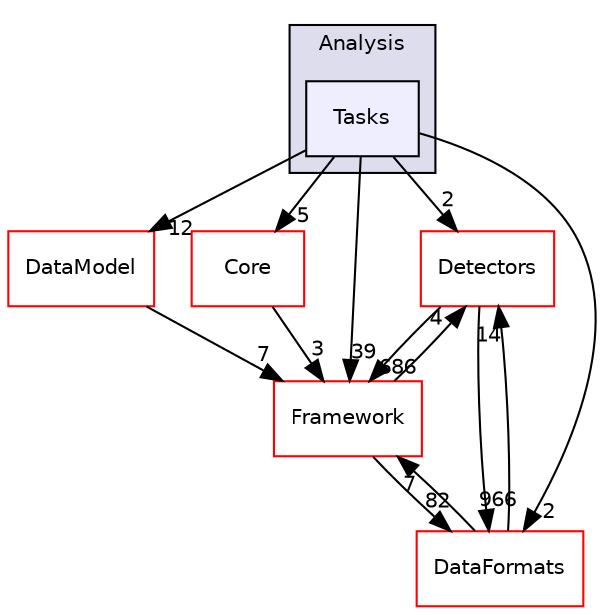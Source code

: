 digraph "/home/travis/build/AliceO2Group/AliceO2/Analysis/Tasks" {
  bgcolor=transparent;
  compound=true
  node [ fontsize="10", fontname="Helvetica"];
  edge [ labelfontsize="10", labelfontname="Helvetica"];
  subgraph clusterdir_19b17cb436010079e3d017a29cb7858f {
    graph [ bgcolor="#ddddee", pencolor="black", label="Analysis" fontname="Helvetica", fontsize="10", URL="dir_19b17cb436010079e3d017a29cb7858f.html"]
  dir_eff7324435ca3301414fec6c28c4adf5 [shape=box, label="Tasks", style="filled", fillcolor="#eeeeff", pencolor="black", URL="dir_eff7324435ca3301414fec6c28c4adf5.html"];
  }
  dir_051dca18e802f8e9474f2e30d29c04e0 [shape=box label="Detectors" color="red" URL="dir_051dca18e802f8e9474f2e30d29c04e0.html"];
  dir_f41dd59f861c855ea21b0dc3111cb7b0 [shape=box label="DataModel" color="red" URL="dir_f41dd59f861c855ea21b0dc3111cb7b0.html"];
  dir_8d04f135a1eb0fdc4d561ef87bbea216 [shape=box label="Core" color="red" URL="dir_8d04f135a1eb0fdc4d561ef87bbea216.html"];
  dir_bcbb2cf9a3d3d83e5515c82071a07177 [shape=box label="Framework" color="red" URL="dir_bcbb2cf9a3d3d83e5515c82071a07177.html"];
  dir_2171f7ec022c5423887b07c69b2f5b48 [shape=box label="DataFormats" color="red" URL="dir_2171f7ec022c5423887b07c69b2f5b48.html"];
  dir_051dca18e802f8e9474f2e30d29c04e0->dir_bcbb2cf9a3d3d83e5515c82071a07177 [headlabel="686", labeldistance=1.5 headhref="dir_000039_000013.html"];
  dir_051dca18e802f8e9474f2e30d29c04e0->dir_2171f7ec022c5423887b07c69b2f5b48 [headlabel="966", labeldistance=1.5 headhref="dir_000039_000076.html"];
  dir_f41dd59f861c855ea21b0dc3111cb7b0->dir_bcbb2cf9a3d3d83e5515c82071a07177 [headlabel="7", labeldistance=1.5 headhref="dir_000009_000013.html"];
  dir_eff7324435ca3301414fec6c28c4adf5->dir_051dca18e802f8e9474f2e30d29c04e0 [headlabel="2", labeldistance=1.5 headhref="dir_000016_000039.html"];
  dir_eff7324435ca3301414fec6c28c4adf5->dir_f41dd59f861c855ea21b0dc3111cb7b0 [headlabel="12", labeldistance=1.5 headhref="dir_000016_000009.html"];
  dir_eff7324435ca3301414fec6c28c4adf5->dir_8d04f135a1eb0fdc4d561ef87bbea216 [headlabel="5", labeldistance=1.5 headhref="dir_000016_000005.html"];
  dir_eff7324435ca3301414fec6c28c4adf5->dir_bcbb2cf9a3d3d83e5515c82071a07177 [headlabel="39", labeldistance=1.5 headhref="dir_000016_000013.html"];
  dir_eff7324435ca3301414fec6c28c4adf5->dir_2171f7ec022c5423887b07c69b2f5b48 [headlabel="2", labeldistance=1.5 headhref="dir_000016_000076.html"];
  dir_8d04f135a1eb0fdc4d561ef87bbea216->dir_bcbb2cf9a3d3d83e5515c82071a07177 [headlabel="3", labeldistance=1.5 headhref="dir_000005_000013.html"];
  dir_bcbb2cf9a3d3d83e5515c82071a07177->dir_051dca18e802f8e9474f2e30d29c04e0 [headlabel="4", labeldistance=1.5 headhref="dir_000013_000039.html"];
  dir_bcbb2cf9a3d3d83e5515c82071a07177->dir_2171f7ec022c5423887b07c69b2f5b48 [headlabel="82", labeldistance=1.5 headhref="dir_000013_000076.html"];
  dir_2171f7ec022c5423887b07c69b2f5b48->dir_051dca18e802f8e9474f2e30d29c04e0 [headlabel="14", labeldistance=1.5 headhref="dir_000076_000039.html"];
  dir_2171f7ec022c5423887b07c69b2f5b48->dir_bcbb2cf9a3d3d83e5515c82071a07177 [headlabel="7", labeldistance=1.5 headhref="dir_000076_000013.html"];
}
